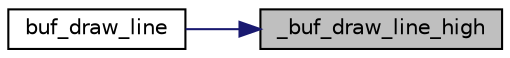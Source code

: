 digraph "_buf_draw_line_high"
{
 // LATEX_PDF_SIZE
  edge [fontname="Helvetica",fontsize="10",labelfontname="Helvetica",labelfontsize="10"];
  node [fontname="Helvetica",fontsize="10",shape=record];
  rankdir="RL";
  Node1 [label="_buf_draw_line_high",height=0.2,width=0.4,color="black", fillcolor="grey75", style="filled", fontcolor="black",tooltip=" "];
  Node1 -> Node2 [dir="back",color="midnightblue",fontsize="10",style="solid"];
  Node2 [label="buf_draw_line",height=0.2,width=0.4,color="black", fillcolor="white", style="filled",URL="$group__graphics.html#gaa712047397faf1dd3c0fa122a3de0df3",tooltip="Draws a line on a pixel buffer."];
}
